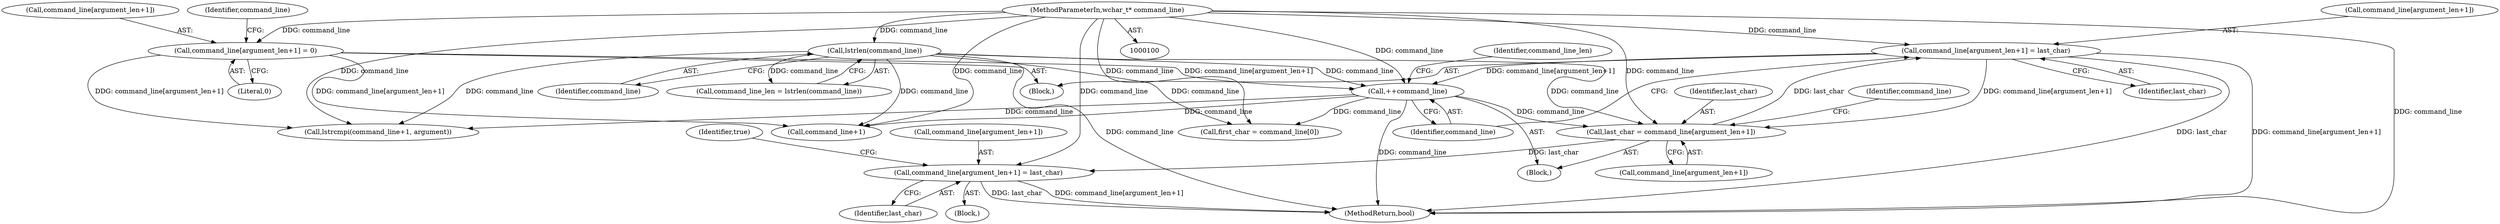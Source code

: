 digraph "0_Chrome_514f93279494ec4448b34a7aeeff27eccaae983f@array" {
"1000168" [label="(Call,command_line[argument_len+1] = last_char)"];
"1000144" [label="(Call,last_char = command_line[argument_len+1])"];
"1000177" [label="(Call,command_line[argument_len+1] = last_char)"];
"1000101" [label="(MethodParameterIn,wchar_t* command_line)"];
"1000184" [label="(Call,++command_line)"];
"1000130" [label="(Call,lstrlen(command_line))"];
"1000152" [label="(Call,command_line[argument_len+1] = 0)"];
"1000168" [label="(Call,command_line[argument_len+1] = last_char)"];
"1000154" [label="(Identifier,command_line)"];
"1000128" [label="(Call,command_line_len = lstrlen(command_line))"];
"1000101" [label="(MethodParameterIn,wchar_t* command_line)"];
"1000138" [label="(Call,first_char = command_line[0])"];
"1000190" [label="(MethodReturn,bool)"];
"1000185" [label="(Identifier,command_line)"];
"1000176" [label="(Identifier,true)"];
"1000163" [label="(Identifier,command_line)"];
"1000169" [label="(Call,command_line[argument_len+1])"];
"1000174" [label="(Identifier,last_char)"];
"1000152" [label="(Call,command_line[argument_len+1] = 0)"];
"1000162" [label="(Call,command_line+1)"];
"1000145" [label="(Identifier,last_char)"];
"1000187" [label="(Identifier,command_line_len)"];
"1000178" [label="(Call,command_line[argument_len+1])"];
"1000161" [label="(Call,lstrcmpi(command_line+1, argument))"];
"1000151" [label="(Block,)"];
"1000177" [label="(Call,command_line[argument_len+1] = last_char)"];
"1000131" [label="(Identifier,command_line)"];
"1000144" [label="(Call,last_char = command_line[argument_len+1])"];
"1000153" [label="(Call,command_line[argument_len+1])"];
"1000146" [label="(Call,command_line[argument_len+1])"];
"1000158" [label="(Literal,0)"];
"1000184" [label="(Call,++command_line)"];
"1000136" [label="(Block,)"];
"1000130" [label="(Call,lstrlen(command_line))"];
"1000167" [label="(Block,)"];
"1000183" [label="(Identifier,last_char)"];
"1000168" -> "1000167"  [label="AST: "];
"1000168" -> "1000174"  [label="CFG: "];
"1000169" -> "1000168"  [label="AST: "];
"1000174" -> "1000168"  [label="AST: "];
"1000176" -> "1000168"  [label="CFG: "];
"1000168" -> "1000190"  [label="DDG: command_line[argument_len+1]"];
"1000168" -> "1000190"  [label="DDG: last_char"];
"1000144" -> "1000168"  [label="DDG: last_char"];
"1000101" -> "1000168"  [label="DDG: command_line"];
"1000144" -> "1000136"  [label="AST: "];
"1000144" -> "1000146"  [label="CFG: "];
"1000145" -> "1000144"  [label="AST: "];
"1000146" -> "1000144"  [label="AST: "];
"1000154" -> "1000144"  [label="CFG: "];
"1000177" -> "1000144"  [label="DDG: command_line[argument_len+1]"];
"1000184" -> "1000144"  [label="DDG: command_line"];
"1000130" -> "1000144"  [label="DDG: command_line"];
"1000101" -> "1000144"  [label="DDG: command_line"];
"1000144" -> "1000177"  [label="DDG: last_char"];
"1000177" -> "1000151"  [label="AST: "];
"1000177" -> "1000183"  [label="CFG: "];
"1000178" -> "1000177"  [label="AST: "];
"1000183" -> "1000177"  [label="AST: "];
"1000185" -> "1000177"  [label="CFG: "];
"1000177" -> "1000190"  [label="DDG: command_line[argument_len+1]"];
"1000177" -> "1000190"  [label="DDG: last_char"];
"1000101" -> "1000177"  [label="DDG: command_line"];
"1000177" -> "1000184"  [label="DDG: command_line[argument_len+1]"];
"1000101" -> "1000100"  [label="AST: "];
"1000101" -> "1000190"  [label="DDG: command_line"];
"1000101" -> "1000130"  [label="DDG: command_line"];
"1000101" -> "1000138"  [label="DDG: command_line"];
"1000101" -> "1000152"  [label="DDG: command_line"];
"1000101" -> "1000161"  [label="DDG: command_line"];
"1000101" -> "1000162"  [label="DDG: command_line"];
"1000101" -> "1000184"  [label="DDG: command_line"];
"1000184" -> "1000136"  [label="AST: "];
"1000184" -> "1000185"  [label="CFG: "];
"1000185" -> "1000184"  [label="AST: "];
"1000187" -> "1000184"  [label="CFG: "];
"1000184" -> "1000190"  [label="DDG: command_line"];
"1000184" -> "1000138"  [label="DDG: command_line"];
"1000184" -> "1000161"  [label="DDG: command_line"];
"1000184" -> "1000162"  [label="DDG: command_line"];
"1000130" -> "1000184"  [label="DDG: command_line"];
"1000152" -> "1000184"  [label="DDG: command_line[argument_len+1]"];
"1000130" -> "1000128"  [label="AST: "];
"1000130" -> "1000131"  [label="CFG: "];
"1000131" -> "1000130"  [label="AST: "];
"1000128" -> "1000130"  [label="CFG: "];
"1000130" -> "1000190"  [label="DDG: command_line"];
"1000130" -> "1000128"  [label="DDG: command_line"];
"1000130" -> "1000138"  [label="DDG: command_line"];
"1000130" -> "1000161"  [label="DDG: command_line"];
"1000130" -> "1000162"  [label="DDG: command_line"];
"1000152" -> "1000151"  [label="AST: "];
"1000152" -> "1000158"  [label="CFG: "];
"1000153" -> "1000152"  [label="AST: "];
"1000158" -> "1000152"  [label="AST: "];
"1000163" -> "1000152"  [label="CFG: "];
"1000152" -> "1000161"  [label="DDG: command_line[argument_len+1]"];
"1000152" -> "1000162"  [label="DDG: command_line[argument_len+1]"];
}
